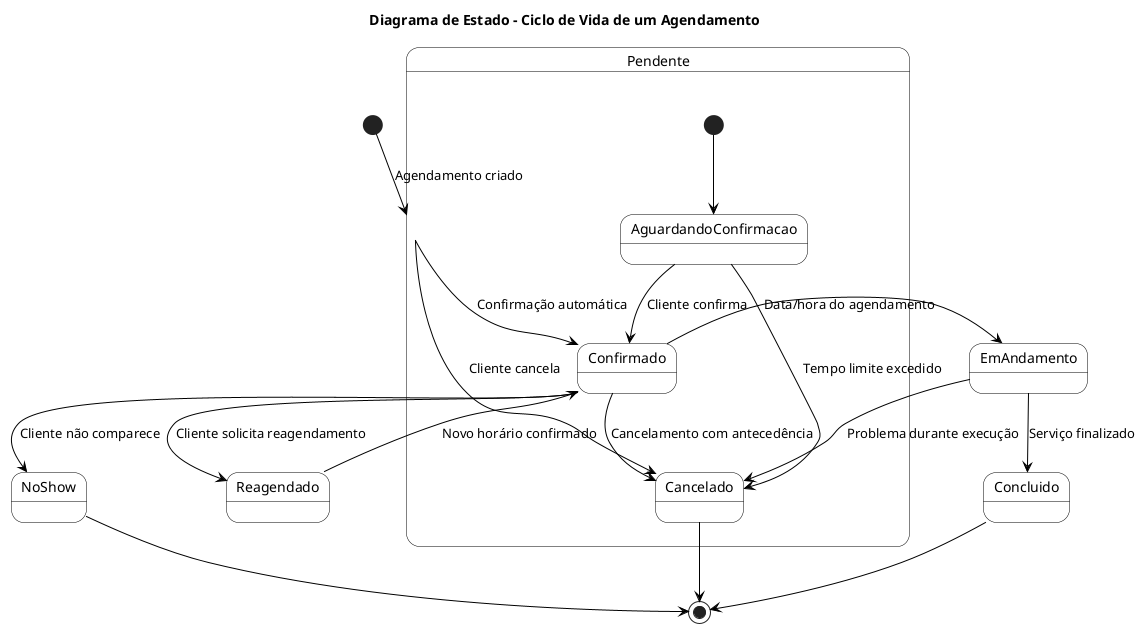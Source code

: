 @startuml Diagrama de Estado - Agendamento

skinparam state {
  BackgroundColor white
  BorderColor black
  ArrowColor black
}

title Diagrama de Estado - Ciclo de Vida de um Agendamento

[*] --> Pendente : Agendamento criado

state Pendente {
  [*] --> AguardandoConfirmacao
  AguardandoConfirmacao --> Confirmado : Cliente confirma
  AguardandoConfirmacao --> Cancelado : Tempo limite excedido
}

Pendente --> Confirmado : Confirmação automática
Pendente --> Cancelado : Cliente cancela
Confirmado --> EmAndamento : Data/hora do agendamento
Confirmado --> Reagendado : Cliente solicita reagendamento
Confirmado --> Cancelado : Cancelamento com antecedência
EmAndamento --> Concluido : Serviço finalizado
EmAndamento --> Cancelado : Problema durante execução
Reagendado --> Confirmado : Novo horário confirmado
Confirmado --> NoShow : Cliente não comparece

Concluido --> [*]
Cancelado --> [*]
NoShow --> [*]

@enduml